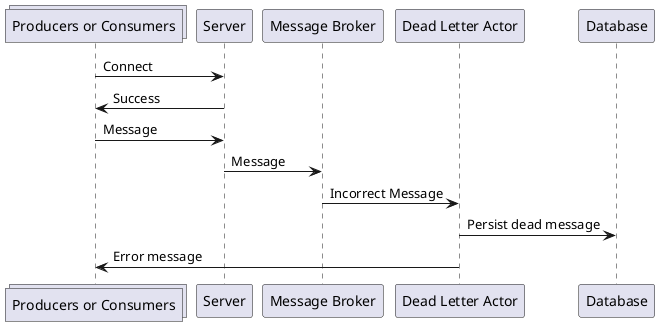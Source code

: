 @startuml

collections "Producers or Consumers" as PC
participant "Server" as Serv
participant "Message Broker" as MB
participant "Dead Letter Actor" as DLA
participant "Database" as DB

PC -> Serv: Connect
Serv -> PC: Success
PC -> Serv: Message
Serv -> MB: Message
MB -> DLA: Incorrect Message
DLA -> DB: Persist dead message
DLA -> PC: Error message
@enduml